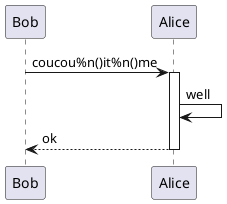 {
  "sha1": "4ben320ywi8entcakkrgk24s67ut3mg",
  "insertion": {
    "when": "2024-05-30T20:48:20.466Z",
    "user": "plantuml@gmail.com"
  }
}
@startuml
'skin BlueModern
Bob->Alice : coucou%n()it%n()me
activate Alice
Alice->Alice: well
Alice-->Bob: ok
deactivate Alice
@enduml
